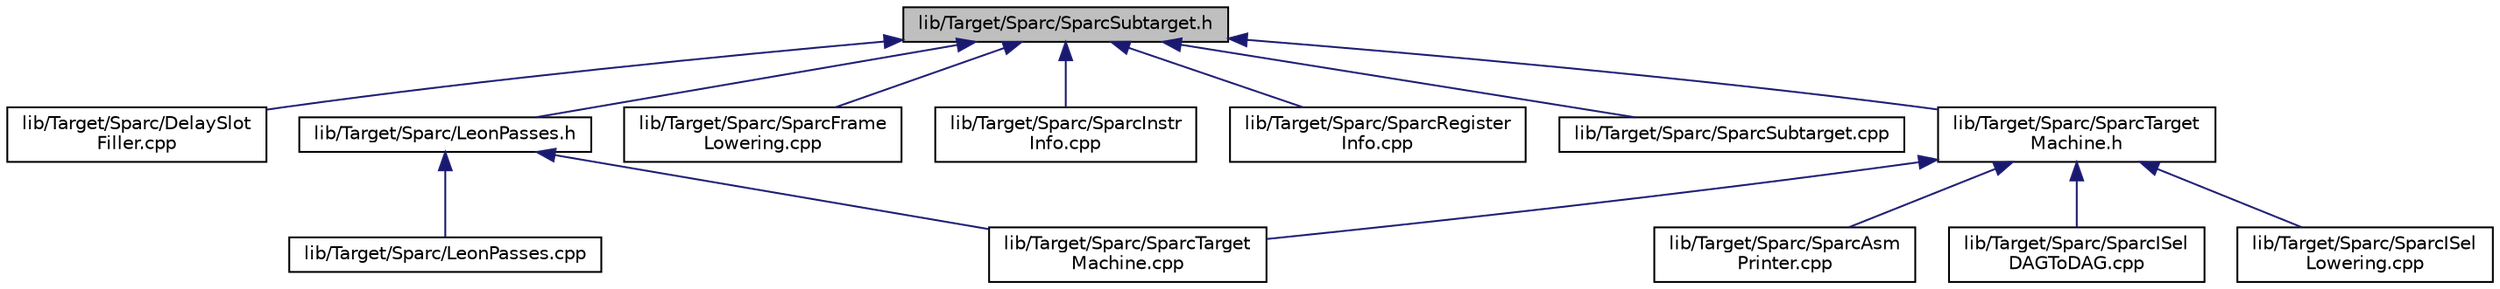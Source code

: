 digraph "lib/Target/Sparc/SparcSubtarget.h"
{
 // LATEX_PDF_SIZE
  bgcolor="transparent";
  edge [fontname="Helvetica",fontsize="10",labelfontname="Helvetica",labelfontsize="10"];
  node [fontname="Helvetica",fontsize="10",shape="box"];
  Node1 [label="lib/Target/Sparc/SparcSubtarget.h",height=0.2,width=0.4,color="black", fillcolor="grey75", style="filled", fontcolor="black",tooltip=" "];
  Node1 -> Node2 [dir="back",color="midnightblue",fontsize="10",style="solid",fontname="Helvetica"];
  Node2 [label="lib/Target/Sparc/DelaySlot\lFiller.cpp",height=0.2,width=0.4,color="black",URL="$DelaySlotFiller_8cpp.html",tooltip=" "];
  Node1 -> Node3 [dir="back",color="midnightblue",fontsize="10",style="solid",fontname="Helvetica"];
  Node3 [label="lib/Target/Sparc/LeonPasses.h",height=0.2,width=0.4,color="black",URL="$LeonPasses_8h.html",tooltip=" "];
  Node3 -> Node4 [dir="back",color="midnightblue",fontsize="10",style="solid",fontname="Helvetica"];
  Node4 [label="lib/Target/Sparc/LeonPasses.cpp",height=0.2,width=0.4,color="black",URL="$LeonPasses_8cpp.html",tooltip=" "];
  Node3 -> Node5 [dir="back",color="midnightblue",fontsize="10",style="solid",fontname="Helvetica"];
  Node5 [label="lib/Target/Sparc/SparcTarget\lMachine.cpp",height=0.2,width=0.4,color="black",URL="$SparcTargetMachine_8cpp.html",tooltip=" "];
  Node1 -> Node6 [dir="back",color="midnightblue",fontsize="10",style="solid",fontname="Helvetica"];
  Node6 [label="lib/Target/Sparc/SparcFrame\lLowering.cpp",height=0.2,width=0.4,color="black",URL="$SparcFrameLowering_8cpp.html",tooltip=" "];
  Node1 -> Node7 [dir="back",color="midnightblue",fontsize="10",style="solid",fontname="Helvetica"];
  Node7 [label="lib/Target/Sparc/SparcInstr\lInfo.cpp",height=0.2,width=0.4,color="black",URL="$SparcInstrInfo_8cpp.html",tooltip=" "];
  Node1 -> Node8 [dir="back",color="midnightblue",fontsize="10",style="solid",fontname="Helvetica"];
  Node8 [label="lib/Target/Sparc/SparcRegister\lInfo.cpp",height=0.2,width=0.4,color="black",URL="$SparcRegisterInfo_8cpp.html",tooltip=" "];
  Node1 -> Node9 [dir="back",color="midnightblue",fontsize="10",style="solid",fontname="Helvetica"];
  Node9 [label="lib/Target/Sparc/SparcSubtarget.cpp",height=0.2,width=0.4,color="black",URL="$SparcSubtarget_8cpp.html",tooltip=" "];
  Node1 -> Node10 [dir="back",color="midnightblue",fontsize="10",style="solid",fontname="Helvetica"];
  Node10 [label="lib/Target/Sparc/SparcTarget\lMachine.h",height=0.2,width=0.4,color="black",URL="$SparcTargetMachine_8h.html",tooltip=" "];
  Node10 -> Node11 [dir="back",color="midnightblue",fontsize="10",style="solid",fontname="Helvetica"];
  Node11 [label="lib/Target/Sparc/SparcAsm\lPrinter.cpp",height=0.2,width=0.4,color="black",URL="$SparcAsmPrinter_8cpp.html",tooltip=" "];
  Node10 -> Node12 [dir="back",color="midnightblue",fontsize="10",style="solid",fontname="Helvetica"];
  Node12 [label="lib/Target/Sparc/SparcISel\lDAGToDAG.cpp",height=0.2,width=0.4,color="black",URL="$SparcISelDAGToDAG_8cpp.html",tooltip=" "];
  Node10 -> Node13 [dir="back",color="midnightblue",fontsize="10",style="solid",fontname="Helvetica"];
  Node13 [label="lib/Target/Sparc/SparcISel\lLowering.cpp",height=0.2,width=0.4,color="black",URL="$SparcISelLowering_8cpp.html",tooltip=" "];
  Node10 -> Node5 [dir="back",color="midnightblue",fontsize="10",style="solid",fontname="Helvetica"];
}
